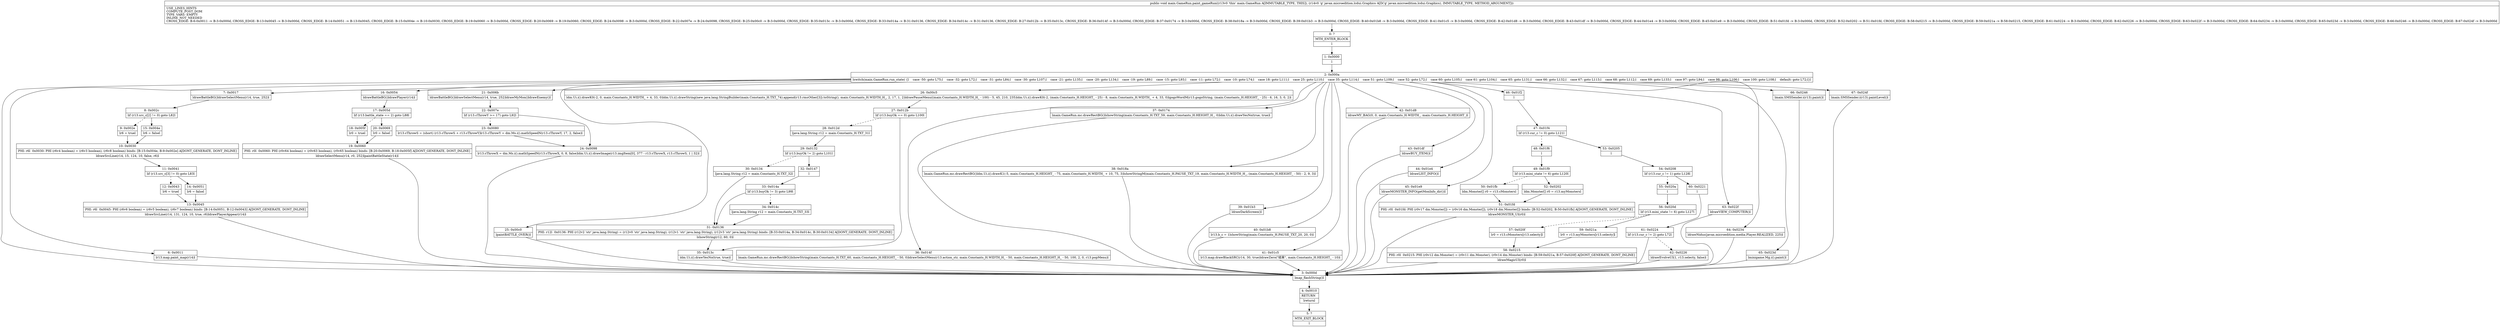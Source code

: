 digraph "CFG formain.GameRun.paint_gameRun(Ljavax\/microedition\/lcdui\/Graphics;)V" {
Node_0 [shape=record,label="{0\:\ ?|MTH_ENTER_BLOCK\l|l}"];
Node_1 [shape=record,label="{1\:\ 0x0000|l}"];
Node_2 [shape=record,label="{2\:\ 0x000a|lswitch(main.GameRun.run_state) \{l    case \-50: goto L75;l    case \-32: goto L72;l    case \-31: goto L84;l    case \-30: goto L107;l    case \-21: goto L135;l    case \-20: goto L134;l    case \-19: goto L89;l    case \-15: goto L93;l    case \-11: goto L72;l    case \-10: goto L74;l    case 18: goto L111;l    case 25: goto L110;l    case 35: goto L114;l    case 51: goto L109;l    case 52: goto L72;l    case 60: goto L105;l    case 61: goto L104;l    case 65: goto L131;l    case 66: goto L132;l    case 67: goto L113;l    case 68: goto L112;l    case 69: goto L133;l    case 97: goto L94;l    case 98: goto L106;l    case 100: goto L108;l    default: goto L72;l\}l}"];
Node_3 [shape=record,label="{3\:\ 0x000d|lmap_flashString()l}"];
Node_4 [shape=record,label="{4\:\ 0x0010|RETURN\l|lreturnl}"];
Node_5 [shape=record,label="{5\:\ ?|MTH_EXIT_BLOCK\l|l}"];
Node_6 [shape=record,label="{6\:\ 0x0011|lr13.map.paint_map(r14)l}"];
Node_7 [shape=record,label="{7\:\ 0x0017|ldrawBattleBG()ldrawSelectMenu(r14, true, 252)l}"];
Node_8 [shape=record,label="{8\:\ 0x002c|lif (r13.src_c[2] != 0) goto L82l}"];
Node_9 [shape=record,label="{9\:\ 0x002e|lr6 = truel}"];
Node_10 [shape=record,label="{10\:\ 0x0030|PHI: r6l  0x0030: PHI (r6v4 boolean) = (r6v3 boolean), (r6v8 boolean) binds: [B:15:0x004e, B:9:0x002e] A[DONT_GENERATE, DONT_INLINE]\l|ldrawSrcLine(r14, 15, 124, 10, false, r6)l}"];
Node_11 [shape=record,label="{11\:\ 0x0041|lif (r13.src_c[3] != 0) goto L83l}"];
Node_12 [shape=record,label="{12\:\ 0x0043|lr6 = truel}"];
Node_13 [shape=record,label="{13\:\ 0x0045|PHI: r6l  0x0045: PHI (r6v6 boolean) = (r6v5 boolean), (r6v7 boolean) binds: [B:14:0x0051, B:12:0x0043] A[DONT_GENERATE, DONT_INLINE]\l|ldrawSrcLine(r14, 131, 124, 10, true, r6)ldrawPlayerAppear(r14)l}"];
Node_14 [shape=record,label="{14\:\ 0x0051|lr6 = falsel}"];
Node_15 [shape=record,label="{15\:\ 0x004e|lr6 = falsel}"];
Node_16 [shape=record,label="{16\:\ 0x0054|ldrawBattleBG()ldrawPlayer(r14)l}"];
Node_17 [shape=record,label="{17\:\ 0x005d|lif (r13.battle_state == 2) goto L88l}"];
Node_18 [shape=record,label="{18\:\ 0x005f|lr0 = truel}"];
Node_19 [shape=record,label="{19\:\ 0x0060|PHI: r0l  0x0060: PHI (r0v64 boolean) = (r0v63 boolean), (r0v65 boolean) binds: [B:20:0x0069, B:18:0x005f] A[DONT_GENERATE, DONT_INLINE]\l|ldrawSelectMenu(r14, r0, 252)lpaintBattleState(r14)l}"];
Node_20 [shape=record,label="{20\:\ 0x0069|lr0 = falsel}"];
Node_21 [shape=record,label="{21\:\ 0x006b|ldrawBattleBG()ldrawSelectMenu(r14, true, 252)ldrawMyMon()ldrawEnemy()l}"];
Node_22 [shape=record,label="{22\:\ 0x007e|lif (r13.cThrowY \>= 17) goto L92l}"];
Node_23 [shape=record,label="{23\:\ 0x0080|lr13.cThrowS = (short) (r13.cThrowS + r13.cThrowY)lr13.cThrowY = dm.Ms.i().mathSpeedN(r13.cThrowY, 17, 2, false)l}"];
Node_24 [shape=record,label="{24\:\ 0x0098|lr13.cThrowX = dm.Ms.i().mathSpeedN(r13.cThrowX, 0, 8, false)ldm.Ui.i().drawImage(r13.imgItem[0], 377 \- r13.cThrowX, r13.cThrowS, 1 \| 32)l}"];
Node_25 [shape=record,label="{25\:\ 0x00c0|lpaintBATTLE_OVER()l}"];
Node_26 [shape=record,label="{26\:\ 0x00c5|ldm.Ui.i().drawK0(\-2, 0, main.Constants_H.WIDTH_ + 4, 33, 0)ldm.Ui.i().drawString(new java.lang.StringBuilder(main.Constants_H.TXT_74).append(r13.rmsOther[3]).toString(), main.Constants_H.WIDTH_H_, 2, 17, 1, 2)ldrawPauseMenu((main.Constants_H.WIDTH_H_ \- 100) \- 5, 45, 210, 235)ldm.Ui.i().drawK0(\-2, (main.Constants_H.HEIGHT_ \- 25) \- 8, main.Constants_H.WIDTH_ + 4, 33, 0)lgogoWordM(r13.gogoString, (main.Constants_H.HEIGHT_ \- 25) \- 6, 16, 3, 0, 2)l}"];
Node_27 [shape=record,label="{27\:\ 0x012b|lif (r13.buyOk == 0) goto L100l}"];
Node_28 [shape=record,label="{28\:\ 0x012d|ljava.lang.String r12 = main.Constants_H.TXT_31l}"];
Node_29 [shape=record,label="{29\:\ 0x0132|lif (r13.buyOk != 2) goto L101l}"];
Node_30 [shape=record,label="{30\:\ 0x0134|ljava.lang.String r12 = main.Constants_H.TXT_32l}"];
Node_31 [shape=record,label="{31\:\ 0x0136|PHI: r12l  0x0136: PHI (r12v2 'str' java.lang.String) = (r12v0 'str' java.lang.String), (r12v1 'str' java.lang.String), (r12v3 'str' java.lang.String) binds: [B:33:0x014a, B:34:0x014c, B:30:0x0134] A[DONT_GENERATE, DONT_INLINE]\l|lshowString(r12, 60, 0)l}"];
Node_32 [shape=record,label="{32\:\ 0x0147|l}"];
Node_33 [shape=record,label="{33\:\ 0x014a|lif (r13.buyOk != 3) goto L99l}"];
Node_34 [shape=record,label="{34\:\ 0x014c|ljava.lang.String r12 = main.Constants_H.TXT_33l}"];
Node_35 [shape=record,label="{35\:\ 0x013c|ldm.Ui.i().drawYesNo(true, true)l}"];
Node_36 [shape=record,label="{36\:\ 0x014f|lmain.GameRun.mc.drawRectBG()lshowString(main.Constants_H.TXT_60, main.Constants_H.HEIGHT_ \- 50, 0)ldrawSelectMenu(r13.action_str, main.Constants_H.WIDTH_H_ \- 50, main.Constants_H.HEIGHT_H_ \- 50, 100, 2, 0, r13.popMenu)l}"];
Node_37 [shape=record,label="{37\:\ 0x0174|lmain.GameRun.mc.drawRectBG()lshowString(main.Constants_H.TXT_59, main.Constants_H.HEIGHT_H_, 0)ldm.Ui.i().drawYesNo(true, true)l}"];
Node_38 [shape=record,label="{38\:\ 0x018a|lmain.GameRun.mc.drawRectBG()ldm.Ui.i().drawK1(\-5, main.Constants_H.HEIGHT_ \- 75, main.Constants_H.WIDTH_ + 10, 75, 3)lshowStringM(main.Constants_H.PAUSE_TXT_19, main.Constants_H.WIDTH_H_, (main.Constants_H.HEIGHT_ \- 50) \- 2, 9, 3)l}"];
Node_39 [shape=record,label="{39\:\ 0x01b3|ldrawDarkScreen()l}"];
Node_40 [shape=record,label="{40\:\ 0x01b8|lr13.b_c = 1lshowString(main.Constants_H.PAUSE_TXT_20, 20, 0)l}"];
Node_41 [shape=record,label="{41\:\ 0x01c5|lr13.map.drawBlackSRC(r14, 30, true)ldrawZero(\"结束\", main.Constants_H.HEIGHT_ \- 10)l}"];
Node_42 [shape=record,label="{42\:\ 0x01d8|ldrawMY_BAG(0, 0, main.Constants_H.WIDTH_, main.Constants_H.HEIGHT_)l}"];
Node_43 [shape=record,label="{43\:\ 0x01df|ldrawBUY_ITEM()l}"];
Node_44 [shape=record,label="{44\:\ 0x01e4|ldrawLIST_INFO()l}"];
Node_45 [shape=record,label="{45\:\ 0x01e9|ldrawMONSTER_INFO(getMonInfo_dir())l}"];
Node_46 [shape=record,label="{46\:\ 0x01f2|l}"];
Node_47 [shape=record,label="{47\:\ 0x01f4|lif (r13.cur_c != 0) goto L121l}"];
Node_48 [shape=record,label="{48\:\ 0x01f6|l}"];
Node_49 [shape=record,label="{49\:\ 0x01f9|lif (r13.mini_state != 6) goto L120l}"];
Node_50 [shape=record,label="{50\:\ 0x01fb|ldm.Monster[] r0 = r13.cMonstersl}"];
Node_51 [shape=record,label="{51\:\ 0x01fd|PHI: r0l  0x01fd: PHI (r0v17 dm.Monster[]) = (r0v16 dm.Monster[]), (r0v18 dm.Monster[]) binds: [B:52:0x0202, B:50:0x01fb] A[DONT_GENERATE, DONT_INLINE]\l|ldrawMONSTER_UI(r0)l}"];
Node_52 [shape=record,label="{52\:\ 0x0202|ldm.Monster[] r0 = r13.myMonstersl}"];
Node_53 [shape=record,label="{53\:\ 0x0205|l}"];
Node_54 [shape=record,label="{54\:\ 0x0208|lif (r13.cur_c != 1) goto L128l}"];
Node_55 [shape=record,label="{55\:\ 0x020a|l}"];
Node_56 [shape=record,label="{56\:\ 0x020d|lif (r13.mini_state != 6) goto L127l}"];
Node_57 [shape=record,label="{57\:\ 0x020f|lr0 = r13.cMonsters[r13.selecty]l}"];
Node_58 [shape=record,label="{58\:\ 0x0215|PHI: r0l  0x0215: PHI (r0v12 dm.Monster) = (r0v11 dm.Monster), (r0v14 dm.Monster) binds: [B:59:0x021a, B:57:0x020f] A[DONT_GENERATE, DONT_INLINE]\l|ldrawMagicUI(r0)l}"];
Node_59 [shape=record,label="{59\:\ 0x021a|lr0 = r13.myMonsters[r13.selecty]l}"];
Node_60 [shape=record,label="{60\:\ 0x0221|l}"];
Node_61 [shape=record,label="{61\:\ 0x0224|lif (r13.cur_c != 2) goto L72l}"];
Node_62 [shape=record,label="{62\:\ 0x0226|ldrawEvolveUI(1, r13.selecty, false)l}"];
Node_63 [shape=record,label="{63\:\ 0x022f|ldrawVIEW_COMPUTER()l}"];
Node_64 [shape=record,label="{64\:\ 0x0234|ldrawNidus(javax.microedition.media.Player.REALIZED, 225)l}"];
Node_65 [shape=record,label="{65\:\ 0x023d|lminigame.Mg.i().paint()l}"];
Node_66 [shape=record,label="{66\:\ 0x0246|lmain.SMSSender.i(r13).paint()l}"];
Node_67 [shape=record,label="{67\:\ 0x024f|lmain.SMSSender.i(r13).paintLevel()l}"];
MethodNode[shape=record,label="{public void main.GameRun.paint_gameRun((r13v0 'this' main.GameRun A[IMMUTABLE_TYPE, THIS]), (r14v0 'g' javax.microedition.lcdui.Graphics A[D('g' javax.microedition.lcdui.Graphics), IMMUTABLE_TYPE, METHOD_ARGUMENT]))  | USE_LINES_HINTS\lCOMPUTE_POST_DOM\lTYPE_VARS: EMPTY\lINLINE_NOT_NEEDED\lCROSS_EDGE: B:6:0x0011 \-\> B:3:0x000d, CROSS_EDGE: B:13:0x0045 \-\> B:3:0x000d, CROSS_EDGE: B:14:0x0051 \-\> B:13:0x0045, CROSS_EDGE: B:15:0x004e \-\> B:10:0x0030, CROSS_EDGE: B:19:0x0060 \-\> B:3:0x000d, CROSS_EDGE: B:20:0x0069 \-\> B:19:0x0060, CROSS_EDGE: B:24:0x0098 \-\> B:3:0x000d, CROSS_EDGE: B:22:0x007e \-\> B:24:0x0098, CROSS_EDGE: B:25:0x00c0 \-\> B:3:0x000d, CROSS_EDGE: B:35:0x013c \-\> B:3:0x000d, CROSS_EDGE: B:33:0x014a \-\> B:31:0x0136, CROSS_EDGE: B:34:0x014c \-\> B:31:0x0136, CROSS_EDGE: B:27:0x012b \-\> B:35:0x013c, CROSS_EDGE: B:36:0x014f \-\> B:3:0x000d, CROSS_EDGE: B:37:0x0174 \-\> B:3:0x000d, CROSS_EDGE: B:38:0x018a \-\> B:3:0x000d, CROSS_EDGE: B:39:0x01b3 \-\> B:3:0x000d, CROSS_EDGE: B:40:0x01b8 \-\> B:3:0x000d, CROSS_EDGE: B:41:0x01c5 \-\> B:3:0x000d, CROSS_EDGE: B:42:0x01d8 \-\> B:3:0x000d, CROSS_EDGE: B:43:0x01df \-\> B:3:0x000d, CROSS_EDGE: B:44:0x01e4 \-\> B:3:0x000d, CROSS_EDGE: B:45:0x01e9 \-\> B:3:0x000d, CROSS_EDGE: B:51:0x01fd \-\> B:3:0x000d, CROSS_EDGE: B:52:0x0202 \-\> B:51:0x01fd, CROSS_EDGE: B:58:0x0215 \-\> B:3:0x000d, CROSS_EDGE: B:59:0x021a \-\> B:58:0x0215, CROSS_EDGE: B:61:0x0224 \-\> B:3:0x000d, CROSS_EDGE: B:62:0x0226 \-\> B:3:0x000d, CROSS_EDGE: B:63:0x022f \-\> B:3:0x000d, CROSS_EDGE: B:64:0x0234 \-\> B:3:0x000d, CROSS_EDGE: B:65:0x023d \-\> B:3:0x000d, CROSS_EDGE: B:66:0x0246 \-\> B:3:0x000d, CROSS_EDGE: B:67:0x024f \-\> B:3:0x000d\l}"];
MethodNode -> Node_0;
Node_0 -> Node_1;
Node_1 -> Node_2;
Node_2 -> Node_3;
Node_2 -> Node_6;
Node_2 -> Node_7;
Node_2 -> Node_16;
Node_2 -> Node_21;
Node_2 -> Node_25;
Node_2 -> Node_26;
Node_2 -> Node_36;
Node_2 -> Node_37;
Node_2 -> Node_38;
Node_2 -> Node_39;
Node_2 -> Node_40;
Node_2 -> Node_41;
Node_2 -> Node_42;
Node_2 -> Node_43;
Node_2 -> Node_44;
Node_2 -> Node_45;
Node_2 -> Node_46;
Node_2 -> Node_63;
Node_2 -> Node_64;
Node_2 -> Node_65;
Node_2 -> Node_66;
Node_2 -> Node_67;
Node_3 -> Node_4;
Node_4 -> Node_5;
Node_6 -> Node_3;
Node_7 -> Node_8;
Node_8 -> Node_9[style=dashed];
Node_8 -> Node_15;
Node_9 -> Node_10;
Node_10 -> Node_11;
Node_11 -> Node_12[style=dashed];
Node_11 -> Node_14;
Node_12 -> Node_13;
Node_13 -> Node_3;
Node_14 -> Node_13;
Node_15 -> Node_10;
Node_16 -> Node_17;
Node_17 -> Node_18[style=dashed];
Node_17 -> Node_20;
Node_18 -> Node_19;
Node_19 -> Node_3;
Node_20 -> Node_19;
Node_21 -> Node_22;
Node_22 -> Node_23[style=dashed];
Node_22 -> Node_24;
Node_23 -> Node_24;
Node_24 -> Node_3;
Node_25 -> Node_3;
Node_26 -> Node_27;
Node_27 -> Node_28[style=dashed];
Node_27 -> Node_35;
Node_28 -> Node_29;
Node_29 -> Node_30[style=dashed];
Node_29 -> Node_32;
Node_30 -> Node_31;
Node_31 -> Node_35;
Node_32 -> Node_33;
Node_33 -> Node_31;
Node_33 -> Node_34[style=dashed];
Node_34 -> Node_31;
Node_35 -> Node_3;
Node_36 -> Node_3;
Node_37 -> Node_3;
Node_38 -> Node_3;
Node_39 -> Node_3;
Node_40 -> Node_3;
Node_41 -> Node_3;
Node_42 -> Node_3;
Node_43 -> Node_3;
Node_44 -> Node_3;
Node_45 -> Node_3;
Node_46 -> Node_47;
Node_47 -> Node_48[style=dashed];
Node_47 -> Node_53;
Node_48 -> Node_49;
Node_49 -> Node_50[style=dashed];
Node_49 -> Node_52;
Node_50 -> Node_51;
Node_51 -> Node_3;
Node_52 -> Node_51;
Node_53 -> Node_54;
Node_54 -> Node_55[style=dashed];
Node_54 -> Node_60;
Node_55 -> Node_56;
Node_56 -> Node_57[style=dashed];
Node_56 -> Node_59;
Node_57 -> Node_58;
Node_58 -> Node_3;
Node_59 -> Node_58;
Node_60 -> Node_61;
Node_61 -> Node_3;
Node_61 -> Node_62[style=dashed];
Node_62 -> Node_3;
Node_63 -> Node_3;
Node_64 -> Node_3;
Node_65 -> Node_3;
Node_66 -> Node_3;
Node_67 -> Node_3;
}

